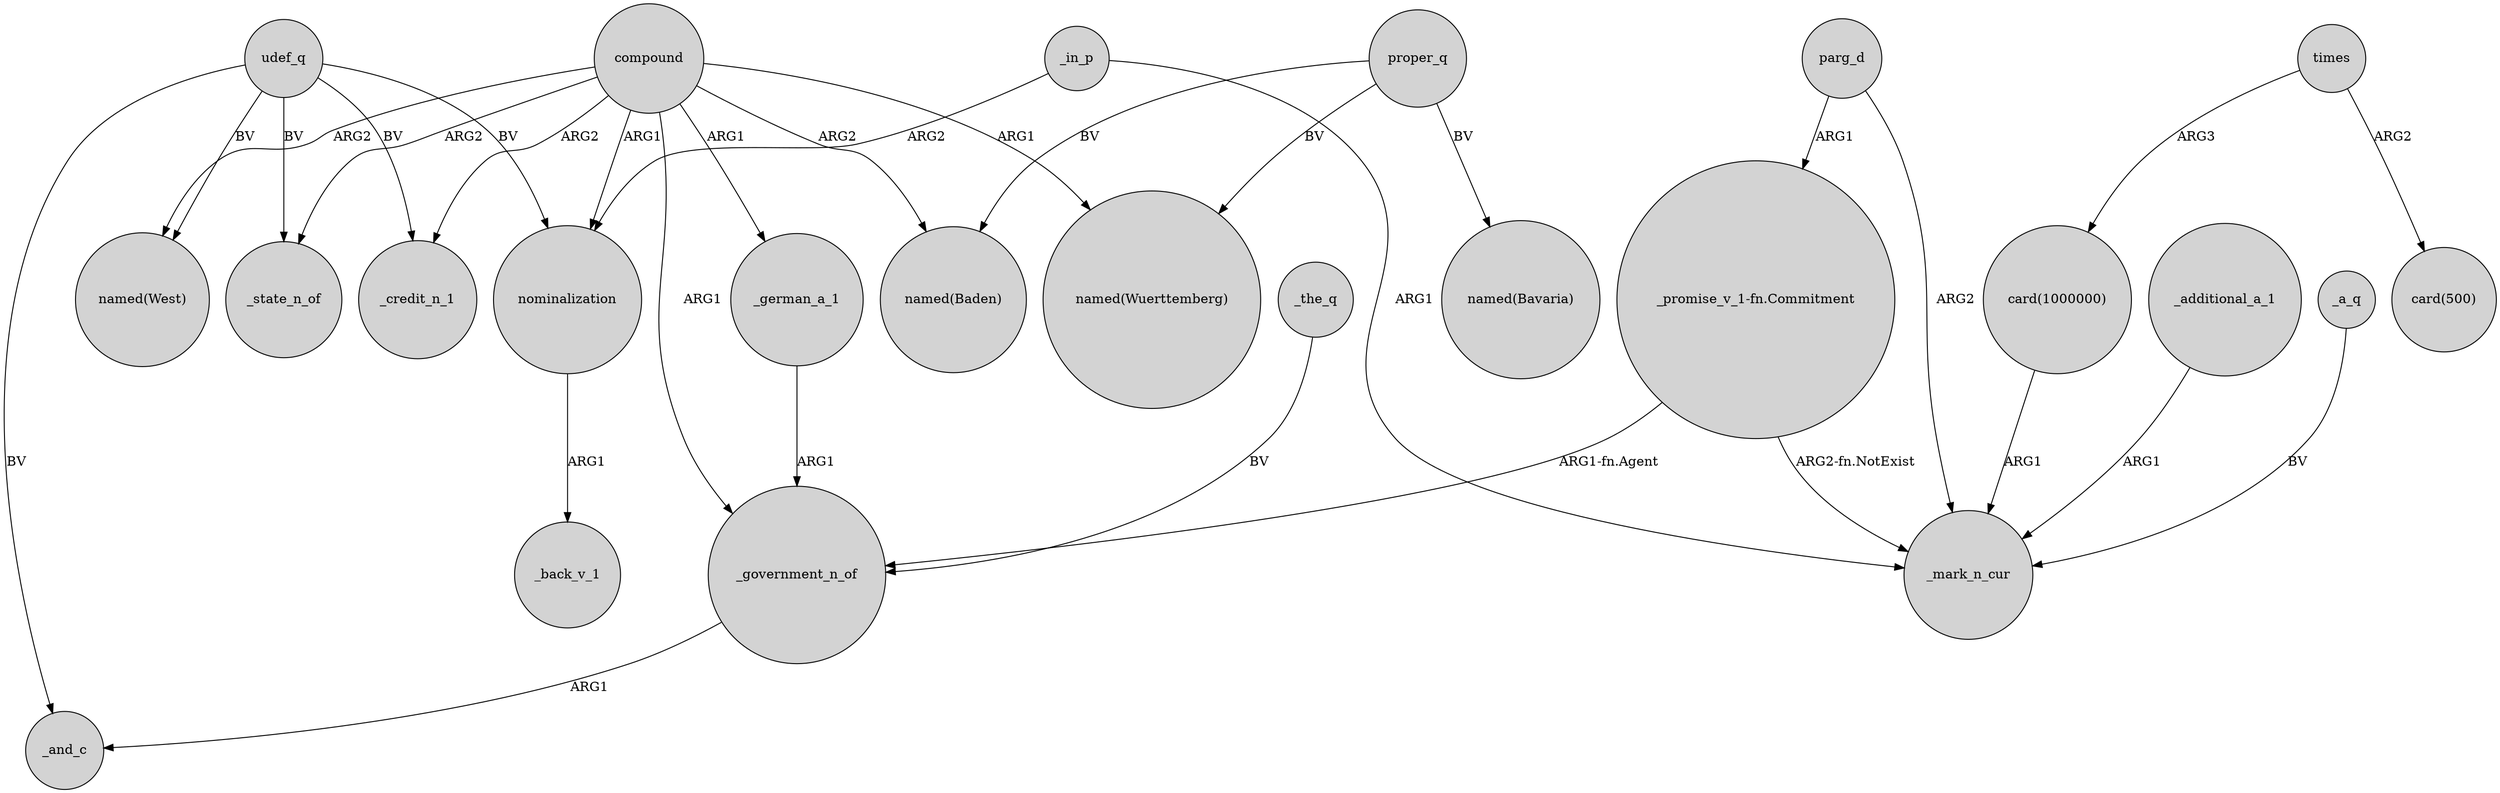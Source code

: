 digraph {
	node [shape=circle style=filled]
	compound -> "named(West)" [label=ARG2]
	udef_q -> _credit_n_1 [label=BV]
	compound -> _government_n_of [label=ARG1]
	proper_q -> "named(Baden)" [label=BV]
	udef_q -> _state_n_of [label=BV]
	compound -> _credit_n_1 [label=ARG2]
	parg_d -> _mark_n_cur [label=ARG2]
	compound -> "named(Baden)" [label=ARG2]
	"card(1000000)" -> _mark_n_cur [label=ARG1]
	_in_p -> _mark_n_cur [label=ARG1]
	compound -> _state_n_of [label=ARG2]
	_additional_a_1 -> _mark_n_cur [label=ARG1]
	times -> "card(1000000)" [label=ARG3]
	times -> "card(500)" [label=ARG2]
	udef_q -> "named(West)" [label=BV]
	compound -> "named(Wuerttemberg)" [label=ARG1]
	"_promise_v_1-fn.Commitment" -> _government_n_of [label="ARG1-fn.Agent"]
	udef_q -> nominalization [label=BV]
	proper_q -> "named(Wuerttemberg)" [label=BV]
	_the_q -> _government_n_of [label=BV]
	_a_q -> _mark_n_cur [label=BV]
	_government_n_of -> _and_c [label=ARG1]
	proper_q -> "named(Bavaria)" [label=BV]
	_in_p -> nominalization [label=ARG2]
	udef_q -> _and_c [label=BV]
	"_promise_v_1-fn.Commitment" -> _mark_n_cur [label="ARG2-fn.NotExist"]
	compound -> nominalization [label=ARG1]
	parg_d -> "_promise_v_1-fn.Commitment" [label=ARG1]
	nominalization -> _back_v_1 [label=ARG1]
	_german_a_1 -> _government_n_of [label=ARG1]
	compound -> _german_a_1 [label=ARG1]
}
